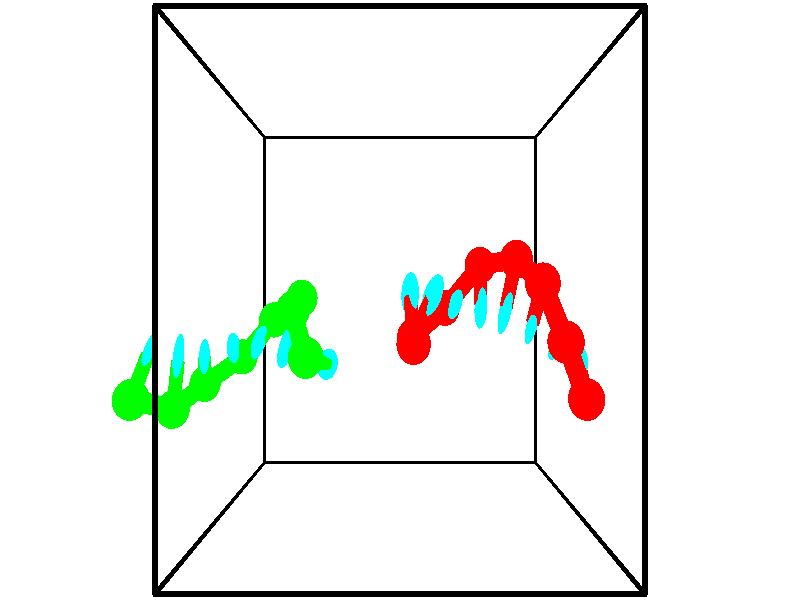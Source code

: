 // switches for output
#declare DRAW_BASES = 1; // possible values are 0, 1; only relevant for DNA ribbons
#declare DRAW_BASES_TYPE = 3; // possible values are 1, 2, 3; only relevant for DNA ribbons
#declare DRAW_FOG = 0; // set to 1 to enable fog

#include "colors.inc"

#include "transforms.inc"
background { rgb <1, 1, 1>}

#default {
   normal{
       ripples 0.25
       frequency 0.20
       turbulence 0.2
       lambda 5
   }
	finish {
		phong 0.1
		phong_size 40.
	}
}

// original window dimensions: 1024x640


// camera settings

camera {
	sky <-0, 1, 0>
	up <-0, 1, 0>
	right 1.6 * <1, 0, 0>
	location <2.5, 2.5, 11.1562>
	look_at <2.5, 2.5, 2.5>
	direction <0, 0, -8.6562>
	angle 67.0682
}


# declare cpy_camera_pos = <2.5, 2.5, 11.1562>;
# if (DRAW_FOG = 1)
fog {
	fog_type 2
	up vnormalize(cpy_camera_pos)
	color rgbt<1,1,1,0.3>
	distance 1e-5
	fog_alt 3e-3
	fog_offset 4
}
# end


// LIGHTS

# declare lum = 6;
global_settings {
	ambient_light rgb lum * <0.05, 0.05, 0.05>
	max_trace_level 15
}# declare cpy_direct_light_amount = 0.25;
light_source
{	1000 * <-1, -1, 1>,
	rgb lum * cpy_direct_light_amount
	parallel
}

light_source
{	1000 * <1, 1, -1>,
	rgb lum * cpy_direct_light_amount
	parallel
}

// strand 0

// nucleotide -1

// particle -1
sphere {
	<2.698497, 1.962041, 2.364216> 0.250000
	pigment { color rgbt <1,0,0,0> }
	no_shadow
}
cylinder {
	<2.671959, 2.312500, 2.173233>,  <2.656036, 2.522775, 2.058643>, 0.100000
	pigment { color rgbt <1,0,0,0> }
	no_shadow
}
cylinder {
	<2.671959, 2.312500, 2.173233>,  <2.698497, 1.962041, 2.364216>, 0.100000
	pigment { color rgbt <1,0,0,0> }
	no_shadow
}

// particle -1
sphere {
	<2.671959, 2.312500, 2.173233> 0.100000
	pigment { color rgbt <1,0,0,0> }
	no_shadow
}
sphere {
	0, 1
	scale<0.080000,0.200000,0.300000>
	matrix <0.828771, -0.218080, -0.515345,
		-0.555642, -0.429894, -0.711655,
		-0.066346, 0.876146, -0.477458,
		2.652055, 2.575344, 2.029995>
	pigment { color rgbt <0,1,1,0> }
	no_shadow
}
cylinder {
	<2.702039, 2.002187, 1.537089>,  <2.698497, 1.962041, 2.364216>, 0.130000
	pigment { color rgbt <1,0,0,0> }
	no_shadow
}

// nucleotide -1

// particle -1
sphere {
	<2.702039, 2.002187, 1.537089> 0.250000
	pigment { color rgbt <1,0,0,0> }
	no_shadow
}
cylinder {
	<2.874771, 2.321869, 1.704322>,  <2.978410, 2.513678, 1.804661>, 0.100000
	pigment { color rgbt <1,0,0,0> }
	no_shadow
}
cylinder {
	<2.874771, 2.321869, 1.704322>,  <2.702039, 2.002187, 1.537089>, 0.100000
	pigment { color rgbt <1,0,0,0> }
	no_shadow
}

// particle -1
sphere {
	<2.874771, 2.321869, 1.704322> 0.100000
	pigment { color rgbt <1,0,0,0> }
	no_shadow
}
sphere {
	0, 1
	scale<0.080000,0.200000,0.300000>
	matrix <0.828316, -0.167953, -0.534495,
		-0.356953, 0.577115, -0.734522,
		0.431830, 0.799206, 0.418082,
		3.004320, 2.561631, 1.829746>
	pigment { color rgbt <0,1,1,0> }
	no_shadow
}
cylinder {
	<3.250443, 2.387918, 1.046366>,  <2.702039, 2.002187, 1.537089>, 0.130000
	pigment { color rgbt <1,0,0,0> }
	no_shadow
}

// nucleotide -1

// particle -1
sphere {
	<3.250443, 2.387918, 1.046366> 0.250000
	pigment { color rgbt <1,0,0,0> }
	no_shadow
}
cylinder {
	<3.312904, 2.420322, 1.440128>,  <3.350381, 2.439765, 1.676385>, 0.100000
	pigment { color rgbt <1,0,0,0> }
	no_shadow
}
cylinder {
	<3.312904, 2.420322, 1.440128>,  <3.250443, 2.387918, 1.046366>, 0.100000
	pigment { color rgbt <1,0,0,0> }
	no_shadow
}

// particle -1
sphere {
	<3.312904, 2.420322, 1.440128> 0.100000
	pigment { color rgbt <1,0,0,0> }
	no_shadow
}
sphere {
	0, 1
	scale<0.080000,0.200000,0.300000>
	matrix <0.948475, -0.290482, -0.126549,
		0.275700, 0.953445, -0.122196,
		0.156153, 0.081010, 0.984405,
		3.359750, 2.444625, 1.735450>
	pigment { color rgbt <0,1,1,0> }
	no_shadow
}
cylinder {
	<3.803657, 2.970105, 1.321481>,  <3.250443, 2.387918, 1.046366>, 0.130000
	pigment { color rgbt <1,0,0,0> }
	no_shadow
}

// nucleotide -1

// particle -1
sphere {
	<3.803657, 2.970105, 1.321481> 0.250000
	pigment { color rgbt <1,0,0,0> }
	no_shadow
}
cylinder {
	<3.780441, 2.644588, 1.552782>,  <3.766512, 2.449279, 1.691563>, 0.100000
	pigment { color rgbt <1,0,0,0> }
	no_shadow
}
cylinder {
	<3.780441, 2.644588, 1.552782>,  <3.803657, 2.970105, 1.321481>, 0.100000
	pigment { color rgbt <1,0,0,0> }
	no_shadow
}

// particle -1
sphere {
	<3.780441, 2.644588, 1.552782> 0.100000
	pigment { color rgbt <1,0,0,0> }
	no_shadow
}
sphere {
	0, 1
	scale<0.080000,0.200000,0.300000>
	matrix <0.974133, -0.172881, -0.145525,
		0.218395, 0.554849, 0.802774,
		-0.058040, -0.813790, 0.578253,
		3.763029, 2.400451, 1.726258>
	pigment { color rgbt <0,1,1,0> }
	no_shadow
}
cylinder {
	<4.305317, 3.027410, 1.791636>,  <3.803657, 2.970105, 1.321481>, 0.130000
	pigment { color rgbt <1,0,0,0> }
	no_shadow
}

// nucleotide -1

// particle -1
sphere {
	<4.305317, 3.027410, 1.791636> 0.250000
	pigment { color rgbt <1,0,0,0> }
	no_shadow
}
cylinder {
	<4.205994, 2.639950, 1.788531>,  <4.146399, 2.407474, 1.786668>, 0.100000
	pigment { color rgbt <1,0,0,0> }
	no_shadow
}
cylinder {
	<4.205994, 2.639950, 1.788531>,  <4.305317, 3.027410, 1.791636>, 0.100000
	pigment { color rgbt <1,0,0,0> }
	no_shadow
}

// particle -1
sphere {
	<4.205994, 2.639950, 1.788531> 0.100000
	pigment { color rgbt <1,0,0,0> }
	no_shadow
}
sphere {
	0, 1
	scale<0.080000,0.200000,0.300000>
	matrix <0.966330, -0.247141, -0.071608,
		0.067444, -0.025282, 0.997403,
		-0.248309, -0.968650, -0.007762,
		4.131501, 2.349355, 1.786202>
	pigment { color rgbt <0,1,1,0> }
	no_shadow
}
cylinder {
	<4.560217, 2.700730, 2.451009>,  <4.305317, 3.027410, 1.791636>, 0.130000
	pigment { color rgbt <1,0,0,0> }
	no_shadow
}

// nucleotide -1

// particle -1
sphere {
	<4.560217, 2.700730, 2.451009> 0.250000
	pigment { color rgbt <1,0,0,0> }
	no_shadow
}
cylinder {
	<4.530403, 2.405182, 2.183123>,  <4.512515, 2.227853, 2.022392>, 0.100000
	pigment { color rgbt <1,0,0,0> }
	no_shadow
}
cylinder {
	<4.530403, 2.405182, 2.183123>,  <4.560217, 2.700730, 2.451009>, 0.100000
	pigment { color rgbt <1,0,0,0> }
	no_shadow
}

// particle -1
sphere {
	<4.530403, 2.405182, 2.183123> 0.100000
	pigment { color rgbt <1,0,0,0> }
	no_shadow
}
sphere {
	0, 1
	scale<0.080000,0.200000,0.300000>
	matrix <0.910237, -0.324723, 0.256950,
		-0.407324, -0.590446, 0.696750,
		-0.074536, -0.738870, -0.669713,
		4.508042, 2.183521, 1.982209>
	pigment { color rgbt <0,1,1,0> }
	no_shadow
}
cylinder {
	<4.804913, 2.013536, 2.769887>,  <4.560217, 2.700730, 2.451009>, 0.130000
	pigment { color rgbt <1,0,0,0> }
	no_shadow
}

// nucleotide -1

// particle -1
sphere {
	<4.804913, 2.013536, 2.769887> 0.250000
	pigment { color rgbt <1,0,0,0> }
	no_shadow
}
cylinder {
	<4.834106, 1.967461, 2.373624>,  <4.851623, 1.939816, 2.135866>, 0.100000
	pigment { color rgbt <1,0,0,0> }
	no_shadow
}
cylinder {
	<4.834106, 1.967461, 2.373624>,  <4.804913, 2.013536, 2.769887>, 0.100000
	pigment { color rgbt <1,0,0,0> }
	no_shadow
}

// particle -1
sphere {
	<4.834106, 1.967461, 2.373624> 0.100000
	pigment { color rgbt <1,0,0,0> }
	no_shadow
}
sphere {
	0, 1
	scale<0.080000,0.200000,0.300000>
	matrix <0.883272, -0.453811, 0.117839,
		-0.463145, -0.883622, 0.068620,
		0.072985, -0.115187, -0.990659,
		4.856002, 1.932904, 2.076426>
	pigment { color rgbt <0,1,1,0> }
	no_shadow
}
cylinder {
	<5.126757, 1.334497, 2.652374>,  <4.804913, 2.013536, 2.769887>, 0.130000
	pigment { color rgbt <1,0,0,0> }
	no_shadow
}

// nucleotide -1

// particle -1
sphere {
	<5.126757, 1.334497, 2.652374> 0.250000
	pigment { color rgbt <1,0,0,0> }
	no_shadow
}
cylinder {
	<5.173553, 1.528065, 2.305471>,  <5.201632, 1.644206, 2.097329>, 0.100000
	pigment { color rgbt <1,0,0,0> }
	no_shadow
}
cylinder {
	<5.173553, 1.528065, 2.305471>,  <5.126757, 1.334497, 2.652374>, 0.100000
	pigment { color rgbt <1,0,0,0> }
	no_shadow
}

// particle -1
sphere {
	<5.173553, 1.528065, 2.305471> 0.100000
	pigment { color rgbt <1,0,0,0> }
	no_shadow
}
sphere {
	0, 1
	scale<0.080000,0.200000,0.300000>
	matrix <0.937543, -0.341877, -0.064290,
		-0.327606, -0.805569, -0.493693,
		0.116992, 0.483920, -0.867257,
		5.208651, 1.673241, 2.045294>
	pigment { color rgbt <0,1,1,0> }
	no_shadow
}
// strand 1

// nucleotide -1

// particle -1
sphere {
	<1.161702, 1.816983, 2.584040> 0.250000
	pigment { color rgbt <0,1,0,0> }
	no_shadow
}
cylinder {
	<1.295471, 1.739594, 2.215100>,  <1.375733, 1.693160, 1.993736>, 0.100000
	pigment { color rgbt <0,1,0,0> }
	no_shadow
}
cylinder {
	<1.295471, 1.739594, 2.215100>,  <1.161702, 1.816983, 2.584040>, 0.100000
	pigment { color rgbt <0,1,0,0> }
	no_shadow
}

// particle -1
sphere {
	<1.295471, 1.739594, 2.215100> 0.100000
	pigment { color rgbt <0,1,0,0> }
	no_shadow
}
sphere {
	0, 1
	scale<0.080000,0.200000,0.300000>
	matrix <-0.906005, 0.203438, -0.371171,
		0.259453, 0.959782, -0.107252,
		0.334424, -0.193473, -0.922350,
		1.395798, 1.681552, 1.938395>
	pigment { color rgbt <0,1,1,0> }
	no_shadow
}
cylinder {
	<0.893411, 2.362197, 2.129323>,  <1.161702, 1.816983, 2.584040>, 0.130000
	pigment { color rgbt <0,1,0,0> }
	no_shadow
}

// nucleotide -1

// particle -1
sphere {
	<0.893411, 2.362197, 2.129323> 0.250000
	pigment { color rgbt <0,1,0,0> }
	no_shadow
}
cylinder {
	<0.961052, 2.040840, 1.900949>,  <1.001637, 1.848026, 1.763925>, 0.100000
	pigment { color rgbt <0,1,0,0> }
	no_shadow
}
cylinder {
	<0.961052, 2.040840, 1.900949>,  <0.893411, 2.362197, 2.129323>, 0.100000
	pigment { color rgbt <0,1,0,0> }
	no_shadow
}

// particle -1
sphere {
	<0.961052, 2.040840, 1.900949> 0.100000
	pigment { color rgbt <0,1,0,0> }
	no_shadow
}
sphere {
	0, 1
	scale<0.080000,0.200000,0.300000>
	matrix <-0.928835, 0.063846, -0.364950,
		0.329650, 0.592017, -0.735422,
		0.169103, -0.803392, -0.570934,
		1.011783, 1.799822, 1.729669>
	pigment { color rgbt <0,1,1,0> }
	no_shadow
}
cylinder {
	<0.911221, 2.523906, 1.376344>,  <0.893411, 2.362197, 2.129323>, 0.130000
	pigment { color rgbt <0,1,0,0> }
	no_shadow
}

// nucleotide -1

// particle -1
sphere {
	<0.911221, 2.523906, 1.376344> 0.250000
	pigment { color rgbt <0,1,0,0> }
	no_shadow
}
cylinder {
	<0.790359, 2.158257, 1.484478>,  <0.717843, 1.938867, 1.549358>, 0.100000
	pigment { color rgbt <0,1,0,0> }
	no_shadow
}
cylinder {
	<0.790359, 2.158257, 1.484478>,  <0.911221, 2.523906, 1.376344>, 0.100000
	pigment { color rgbt <0,1,0,0> }
	no_shadow
}

// particle -1
sphere {
	<0.790359, 2.158257, 1.484478> 0.100000
	pigment { color rgbt <0,1,0,0> }
	no_shadow
}
sphere {
	0, 1
	scale<0.080000,0.200000,0.300000>
	matrix <-0.926148, 0.214356, -0.310324,
		0.225727, -0.344133, -0.911383,
		-0.302153, -0.914125, 0.270332,
		0.699713, 1.884019, 1.565578>
	pigment { color rgbt <0,1,1,0> }
	no_shadow
}
cylinder {
	<0.363611, 2.218613, 0.900511>,  <0.911221, 2.523906, 1.376344>, 0.130000
	pigment { color rgbt <0,1,0,0> }
	no_shadow
}

// nucleotide -1

// particle -1
sphere {
	<0.363611, 2.218613, 0.900511> 0.250000
	pigment { color rgbt <0,1,0,0> }
	no_shadow
}
cylinder {
	<0.301430, 2.060028, 1.262428>,  <0.264121, 1.964877, 1.479579>, 0.100000
	pigment { color rgbt <0,1,0,0> }
	no_shadow
}
cylinder {
	<0.301430, 2.060028, 1.262428>,  <0.363611, 2.218613, 0.900511>, 0.100000
	pigment { color rgbt <0,1,0,0> }
	no_shadow
}

// particle -1
sphere {
	<0.301430, 2.060028, 1.262428> 0.100000
	pigment { color rgbt <0,1,0,0> }
	no_shadow
}
sphere {
	0, 1
	scale<0.080000,0.200000,0.300000>
	matrix <-0.973298, 0.218072, -0.071669,
		-0.168897, -0.891775, -0.419776,
		-0.155454, -0.396462, 0.904794,
		0.254794, 1.941090, 1.533866>
	pigment { color rgbt <0,1,1,0> }
	no_shadow
}
cylinder {
	<-0.198897, 1.686473, 0.802672>,  <0.363611, 2.218613, 0.900511>, 0.130000
	pigment { color rgbt <0,1,0,0> }
	no_shadow
}

// nucleotide -1

// particle -1
sphere {
	<-0.198897, 1.686473, 0.802672> 0.250000
	pigment { color rgbt <0,1,0,0> }
	no_shadow
}
cylinder {
	<-0.180710, 1.785332, 1.189837>,  <-0.169798, 1.844647, 1.422135>, 0.100000
	pigment { color rgbt <0,1,0,0> }
	no_shadow
}
cylinder {
	<-0.180710, 1.785332, 1.189837>,  <-0.198897, 1.686473, 0.802672>, 0.100000
	pigment { color rgbt <0,1,0,0> }
	no_shadow
}

// particle -1
sphere {
	<-0.180710, 1.785332, 1.189837> 0.100000
	pigment { color rgbt <0,1,0,0> }
	no_shadow
}
sphere {
	0, 1
	scale<0.080000,0.200000,0.300000>
	matrix <-0.998965, 0.012283, 0.043789,
		-0.001067, -0.968902, 0.247444,
		0.045467, 0.247141, 0.967912,
		-0.167070, 1.859476, 1.480210>
	pigment { color rgbt <0,1,1,0> }
	no_shadow
}
cylinder {
	<-0.767132, 1.328079, 1.039879>,  <-0.198897, 1.686473, 0.802672>, 0.130000
	pigment { color rgbt <0,1,0,0> }
	no_shadow
}

// nucleotide -1

// particle -1
sphere {
	<-0.767132, 1.328079, 1.039879> 0.250000
	pigment { color rgbt <0,1,0,0> }
	no_shadow
}
cylinder {
	<-0.673538, 1.568916, 1.345228>,  <-0.617382, 1.713419, 1.528437>, 0.100000
	pigment { color rgbt <0,1,0,0> }
	no_shadow
}
cylinder {
	<-0.673538, 1.568916, 1.345228>,  <-0.767132, 1.328079, 1.039879>, 0.100000
	pigment { color rgbt <0,1,0,0> }
	no_shadow
}

// particle -1
sphere {
	<-0.673538, 1.568916, 1.345228> 0.100000
	pigment { color rgbt <0,1,0,0> }
	no_shadow
}
sphere {
	0, 1
	scale<0.080000,0.200000,0.300000>
	matrix <-0.965336, 0.050467, 0.256084,
		0.115662, -0.796829, 0.593031,
		0.233984, 0.602094, 0.763371,
		-0.603343, 1.749544, 1.574239>
	pigment { color rgbt <0,1,1,0> }
	no_shadow
}
cylinder {
	<-1.054708, 1.072937, 1.709662>,  <-0.767132, 1.328079, 1.039879>, 0.130000
	pigment { color rgbt <0,1,0,0> }
	no_shadow
}

// nucleotide -1

// particle -1
sphere {
	<-1.054708, 1.072937, 1.709662> 0.250000
	pigment { color rgbt <0,1,0,0> }
	no_shadow
}
cylinder {
	<-0.994698, 1.467392, 1.738016>,  <-0.958691, 1.704065, 1.755028>, 0.100000
	pigment { color rgbt <0,1,0,0> }
	no_shadow
}
cylinder {
	<-0.994698, 1.467392, 1.738016>,  <-1.054708, 1.072937, 1.709662>, 0.100000
	pigment { color rgbt <0,1,0,0> }
	no_shadow
}

// particle -1
sphere {
	<-0.994698, 1.467392, 1.738016> 0.100000
	pigment { color rgbt <0,1,0,0> }
	no_shadow
}
sphere {
	0, 1
	scale<0.080000,0.200000,0.300000>
	matrix <-0.953258, 0.125259, 0.274970,
		0.262279, -0.108824, 0.958836,
		0.150026, 0.986138, 0.070885,
		-0.949690, 1.763233, 1.759282>
	pigment { color rgbt <0,1,1,0> }
	no_shadow
}
cylinder {
	<-1.394124, 1.297392, 2.425639>,  <-1.054708, 1.072937, 1.709662>, 0.130000
	pigment { color rgbt <0,1,0,0> }
	no_shadow
}

// nucleotide -1

// particle -1
sphere {
	<-1.394124, 1.297392, 2.425639> 0.250000
	pigment { color rgbt <0,1,0,0> }
	no_shadow
}
cylinder {
	<-1.351639, 1.604210, 2.172542>,  <-1.326148, 1.788300, 2.020683>, 0.100000
	pigment { color rgbt <0,1,0,0> }
	no_shadow
}
cylinder {
	<-1.351639, 1.604210, 2.172542>,  <-1.394124, 1.297392, 2.425639>, 0.100000
	pigment { color rgbt <0,1,0,0> }
	no_shadow
}

// particle -1
sphere {
	<-1.351639, 1.604210, 2.172542> 0.100000
	pigment { color rgbt <0,1,0,0> }
	no_shadow
}
sphere {
	0, 1
	scale<0.080000,0.200000,0.300000>
	matrix <-0.884684, 0.363395, 0.292023,
		0.453930, 0.528761, 0.717188,
		0.106212, 0.767044, -0.632742,
		-1.319775, 1.834323, 1.982719>
	pigment { color rgbt <0,1,1,0> }
	no_shadow
}
// box output
cylinder {
	<0.000000, 0.000000, 0.000000>,  <5.000000, 0.000000, 0.000000>, 0.025000
	pigment { color rgbt <0,0,0,0> }
	no_shadow
}
cylinder {
	<0.000000, 0.000000, 0.000000>,  <0.000000, 5.000000, 0.000000>, 0.025000
	pigment { color rgbt <0,0,0,0> }
	no_shadow
}
cylinder {
	<0.000000, 0.000000, 0.000000>,  <0.000000, 0.000000, 5.000000>, 0.025000
	pigment { color rgbt <0,0,0,0> }
	no_shadow
}
cylinder {
	<5.000000, 5.000000, 5.000000>,  <0.000000, 5.000000, 5.000000>, 0.025000
	pigment { color rgbt <0,0,0,0> }
	no_shadow
}
cylinder {
	<5.000000, 5.000000, 5.000000>,  <5.000000, 0.000000, 5.000000>, 0.025000
	pigment { color rgbt <0,0,0,0> }
	no_shadow
}
cylinder {
	<5.000000, 5.000000, 5.000000>,  <5.000000, 5.000000, 0.000000>, 0.025000
	pigment { color rgbt <0,0,0,0> }
	no_shadow
}
cylinder {
	<0.000000, 0.000000, 5.000000>,  <0.000000, 5.000000, 5.000000>, 0.025000
	pigment { color rgbt <0,0,0,0> }
	no_shadow
}
cylinder {
	<0.000000, 0.000000, 5.000000>,  <5.000000, 0.000000, 5.000000>, 0.025000
	pigment { color rgbt <0,0,0,0> }
	no_shadow
}
cylinder {
	<5.000000, 5.000000, 0.000000>,  <0.000000, 5.000000, 0.000000>, 0.025000
	pigment { color rgbt <0,0,0,0> }
	no_shadow
}
cylinder {
	<5.000000, 5.000000, 0.000000>,  <5.000000, 0.000000, 0.000000>, 0.025000
	pigment { color rgbt <0,0,0,0> }
	no_shadow
}
cylinder {
	<5.000000, 0.000000, 5.000000>,  <5.000000, 0.000000, 0.000000>, 0.025000
	pigment { color rgbt <0,0,0,0> }
	no_shadow
}
cylinder {
	<0.000000, 5.000000, 0.000000>,  <0.000000, 5.000000, 5.000000>, 0.025000
	pigment { color rgbt <0,0,0,0> }
	no_shadow
}
// end of box output
